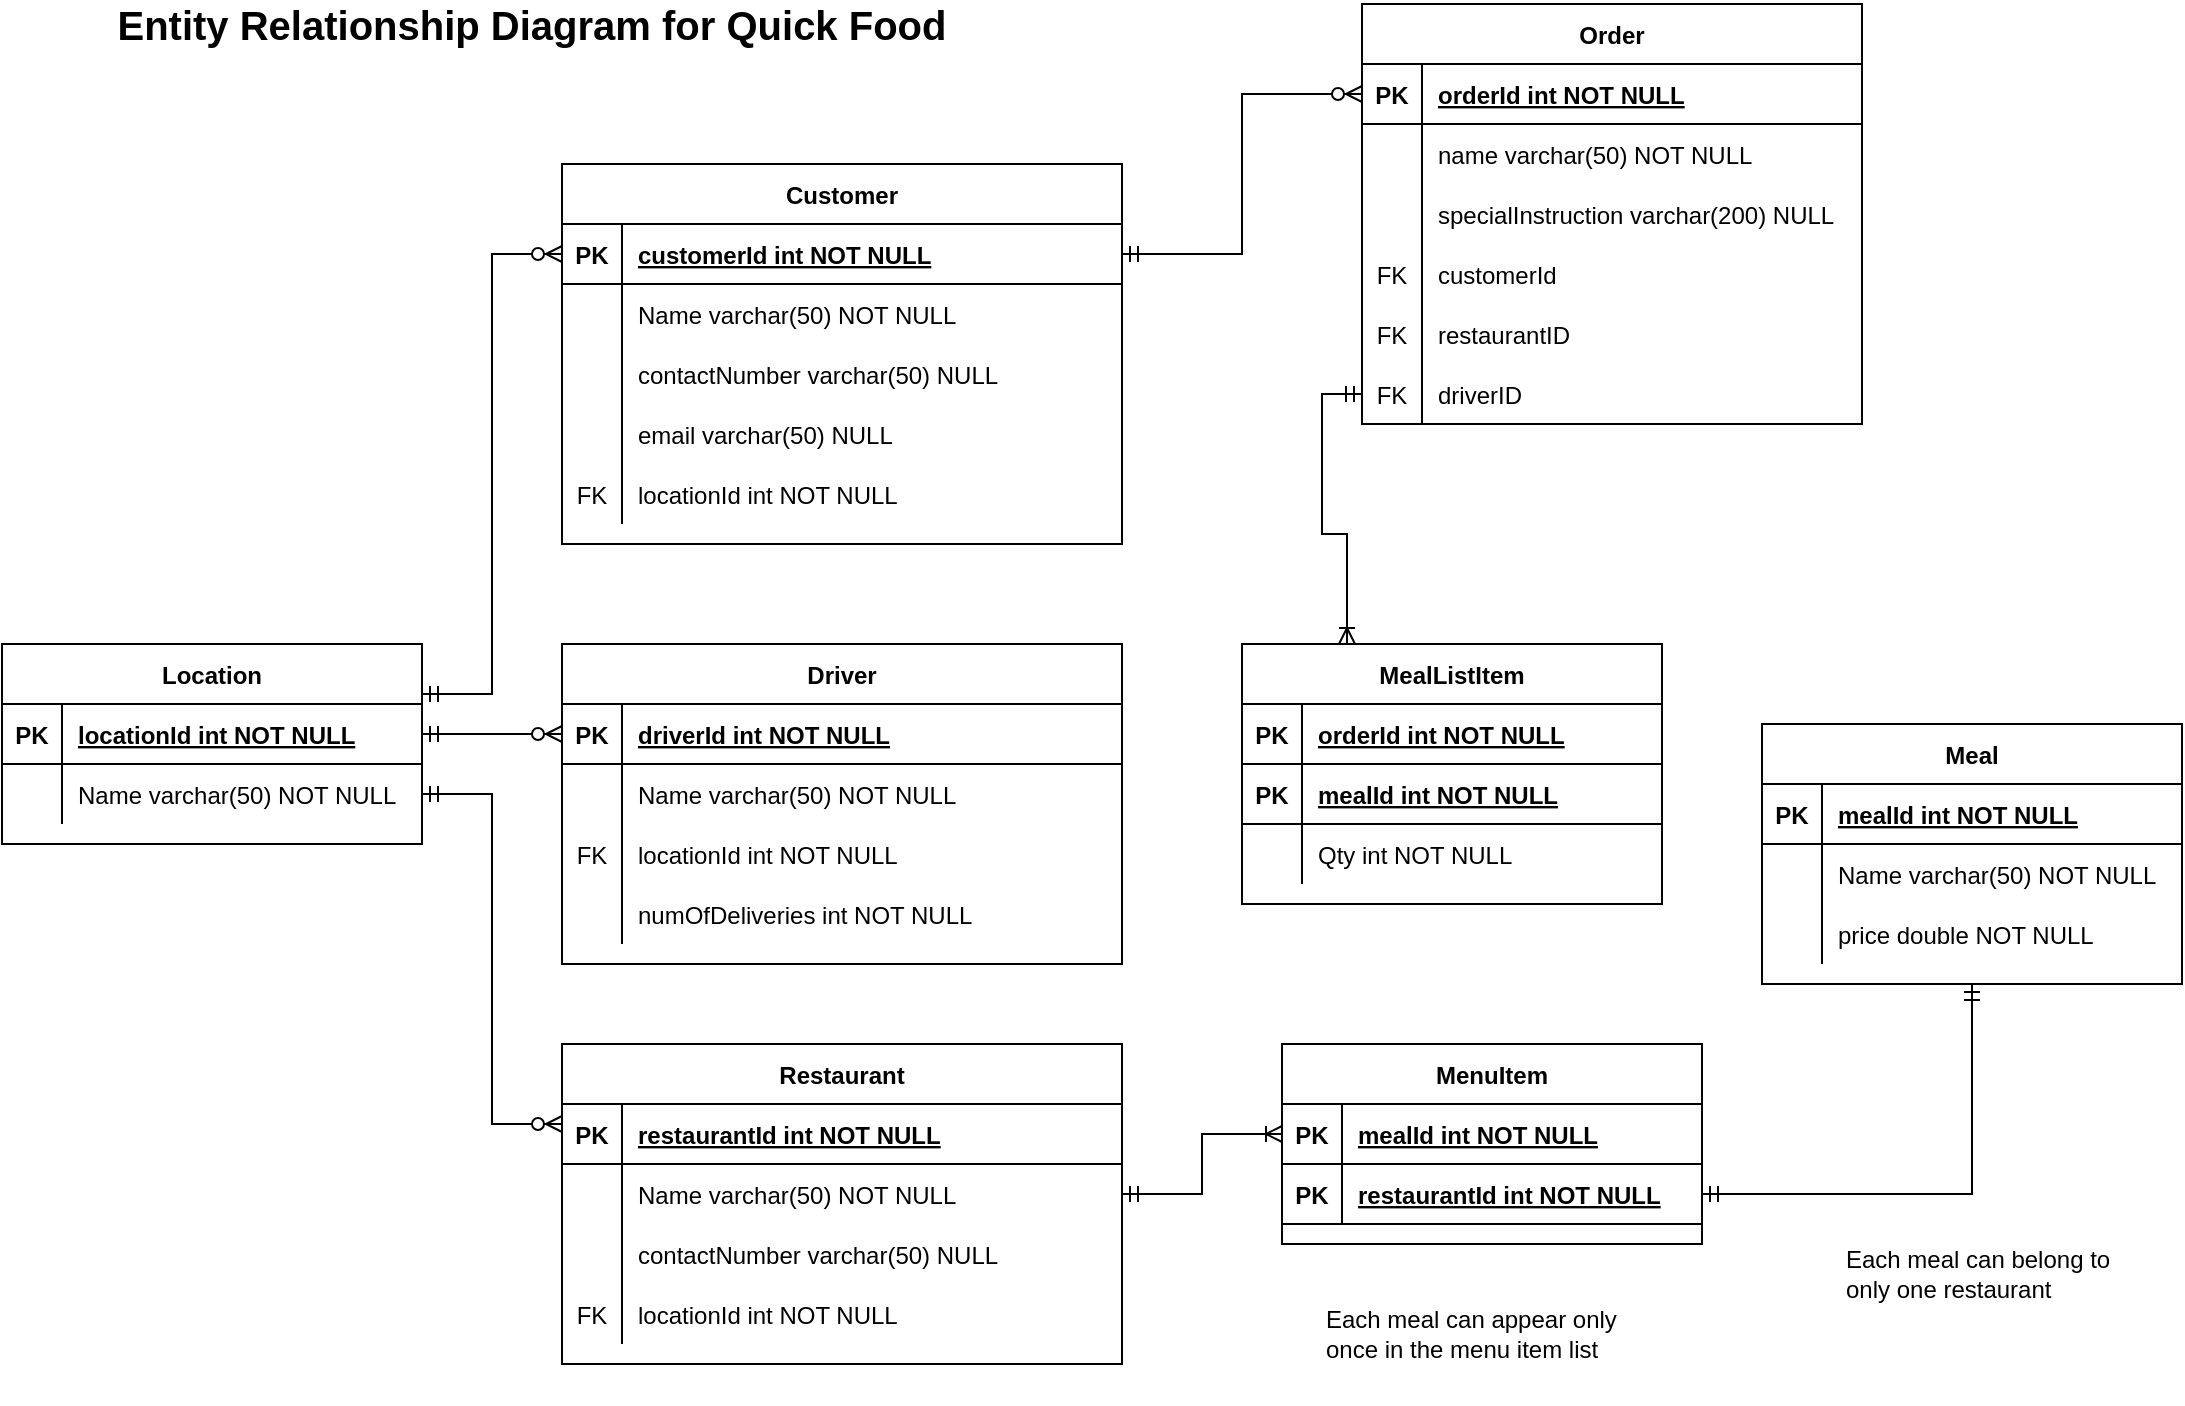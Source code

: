 <mxfile version="14.4.3" type="onedrive"><diagram id="R2lEEEUBdFMjLlhIrx00" name="Page-1"><mxGraphModel dx="1248" dy="706" grid="1" gridSize="10" guides="0" tooltips="1" connect="1" arrows="1" fold="1" page="1" pageScale="1" pageWidth="1169" pageHeight="827" math="0" shadow="0" extFonts="Permanent Marker^https://fonts.googleapis.com/css?family=Permanent+Marker"><root><mxCell id="0"/><mxCell id="1" parent="0"/><mxCell id="C-vyLk0tnHw3VtMMgP7b-2" value="Customer" style="shape=table;startSize=30;container=1;collapsible=1;childLayout=tableLayout;fixedRows=1;rowLines=0;fontStyle=1;align=center;resizeLast=1;" parent="1" vertex="1"><mxGeometry x="320" y="120" width="280" height="190" as="geometry"/></mxCell><mxCell id="C-vyLk0tnHw3VtMMgP7b-3" value="" style="shape=partialRectangle;collapsible=0;dropTarget=0;pointerEvents=0;fillColor=none;points=[[0,0.5],[1,0.5]];portConstraint=eastwest;top=0;left=0;right=0;bottom=1;" parent="C-vyLk0tnHw3VtMMgP7b-2" vertex="1"><mxGeometry y="30" width="280" height="30" as="geometry"/></mxCell><mxCell id="C-vyLk0tnHw3VtMMgP7b-4" value="PK" style="shape=partialRectangle;overflow=hidden;connectable=0;fillColor=none;top=0;left=0;bottom=0;right=0;fontStyle=1;" parent="C-vyLk0tnHw3VtMMgP7b-3" vertex="1"><mxGeometry width="30" height="30" as="geometry"/></mxCell><mxCell id="C-vyLk0tnHw3VtMMgP7b-5" value="customerId int NOT NULL " style="shape=partialRectangle;overflow=hidden;connectable=0;fillColor=none;top=0;left=0;bottom=0;right=0;align=left;spacingLeft=6;fontStyle=5;" parent="C-vyLk0tnHw3VtMMgP7b-3" vertex="1"><mxGeometry x="30" width="250" height="30" as="geometry"/></mxCell><mxCell id="C-vyLk0tnHw3VtMMgP7b-6" value="" style="shape=partialRectangle;collapsible=0;dropTarget=0;pointerEvents=0;fillColor=none;points=[[0,0.5],[1,0.5]];portConstraint=eastwest;top=0;left=0;right=0;bottom=0;" parent="C-vyLk0tnHw3VtMMgP7b-2" vertex="1"><mxGeometry y="60" width="280" height="30" as="geometry"/></mxCell><mxCell id="C-vyLk0tnHw3VtMMgP7b-7" value="" style="shape=partialRectangle;overflow=hidden;connectable=0;fillColor=none;top=0;left=0;bottom=0;right=0;" parent="C-vyLk0tnHw3VtMMgP7b-6" vertex="1"><mxGeometry width="30" height="30" as="geometry"/></mxCell><mxCell id="C-vyLk0tnHw3VtMMgP7b-8" value="Name varchar(50) NOT NULL" style="shape=partialRectangle;overflow=hidden;connectable=0;fillColor=none;top=0;left=0;bottom=0;right=0;align=left;spacingLeft=6;" parent="C-vyLk0tnHw3VtMMgP7b-6" vertex="1"><mxGeometry x="30" width="250" height="30" as="geometry"/></mxCell><mxCell id="C-vyLk0tnHw3VtMMgP7b-9" value="" style="shape=partialRectangle;collapsible=0;dropTarget=0;pointerEvents=0;fillColor=none;points=[[0,0.5],[1,0.5]];portConstraint=eastwest;top=0;left=0;right=0;bottom=0;" parent="C-vyLk0tnHw3VtMMgP7b-2" vertex="1"><mxGeometry y="90" width="280" height="30" as="geometry"/></mxCell><mxCell id="C-vyLk0tnHw3VtMMgP7b-10" value="" style="shape=partialRectangle;overflow=hidden;connectable=0;fillColor=none;top=0;left=0;bottom=0;right=0;" parent="C-vyLk0tnHw3VtMMgP7b-9" vertex="1"><mxGeometry width="30" height="30" as="geometry"/></mxCell><mxCell id="C-vyLk0tnHw3VtMMgP7b-11" value="contactNumber varchar(50) NULL" style="shape=partialRectangle;overflow=hidden;connectable=0;fillColor=none;top=0;left=0;bottom=0;right=0;align=left;spacingLeft=6;" parent="C-vyLk0tnHw3VtMMgP7b-9" vertex="1"><mxGeometry x="30" width="250" height="30" as="geometry"/></mxCell><mxCell id="MrXuu_fUIEyYqoMgi3BL-44" style="shape=partialRectangle;collapsible=0;dropTarget=0;pointerEvents=0;fillColor=none;points=[[0,0.5],[1,0.5]];portConstraint=eastwest;top=0;left=0;right=0;bottom=0;" vertex="1" parent="C-vyLk0tnHw3VtMMgP7b-2"><mxGeometry y="120" width="280" height="30" as="geometry"/></mxCell><mxCell id="MrXuu_fUIEyYqoMgi3BL-45" style="shape=partialRectangle;overflow=hidden;connectable=0;fillColor=none;top=0;left=0;bottom=0;right=0;" vertex="1" parent="MrXuu_fUIEyYqoMgi3BL-44"><mxGeometry width="30" height="30" as="geometry"/></mxCell><mxCell id="MrXuu_fUIEyYqoMgi3BL-46" value="email varchar(50) NULL" style="shape=partialRectangle;overflow=hidden;connectable=0;fillColor=none;top=0;left=0;bottom=0;right=0;align=left;spacingLeft=6;" vertex="1" parent="MrXuu_fUIEyYqoMgi3BL-44"><mxGeometry x="30" width="250" height="30" as="geometry"/></mxCell><mxCell id="MrXuu_fUIEyYqoMgi3BL-41" style="shape=partialRectangle;collapsible=0;dropTarget=0;pointerEvents=0;fillColor=none;points=[[0,0.5],[1,0.5]];portConstraint=eastwest;top=0;left=0;right=0;bottom=0;" vertex="1" parent="C-vyLk0tnHw3VtMMgP7b-2"><mxGeometry y="150" width="280" height="30" as="geometry"/></mxCell><mxCell id="MrXuu_fUIEyYqoMgi3BL-42" value="FK" style="shape=partialRectangle;overflow=hidden;connectable=0;fillColor=none;top=0;left=0;bottom=0;right=0;" vertex="1" parent="MrXuu_fUIEyYqoMgi3BL-41"><mxGeometry width="30" height="30" as="geometry"/></mxCell><mxCell id="MrXuu_fUIEyYqoMgi3BL-43" value="locationId int NOT NULL" style="shape=partialRectangle;overflow=hidden;connectable=0;fillColor=none;top=0;left=0;bottom=0;right=0;align=left;spacingLeft=6;" vertex="1" parent="MrXuu_fUIEyYqoMgi3BL-41"><mxGeometry x="30" width="250" height="30" as="geometry"/></mxCell><mxCell id="C-vyLk0tnHw3VtMMgP7b-23" value="Order" style="shape=table;startSize=30;container=1;collapsible=1;childLayout=tableLayout;fixedRows=1;rowLines=0;fontStyle=1;align=center;resizeLast=1;" parent="1" vertex="1"><mxGeometry x="720" y="40" width="250" height="210" as="geometry"><mxRectangle x="120" y="120" width="100" height="30" as="alternateBounds"/></mxGeometry></mxCell><mxCell id="C-vyLk0tnHw3VtMMgP7b-24" value="" style="shape=partialRectangle;collapsible=0;dropTarget=0;pointerEvents=0;fillColor=none;points=[[0,0.5],[1,0.5]];portConstraint=eastwest;top=0;left=0;right=0;bottom=1;" parent="C-vyLk0tnHw3VtMMgP7b-23" vertex="1"><mxGeometry y="30" width="250" height="30" as="geometry"/></mxCell><mxCell id="C-vyLk0tnHw3VtMMgP7b-25" value="PK" style="shape=partialRectangle;overflow=hidden;connectable=0;fillColor=none;top=0;left=0;bottom=0;right=0;fontStyle=1;" parent="C-vyLk0tnHw3VtMMgP7b-24" vertex="1"><mxGeometry width="30" height="30" as="geometry"/></mxCell><mxCell id="C-vyLk0tnHw3VtMMgP7b-26" value="orderId int NOT NULL " style="shape=partialRectangle;overflow=hidden;connectable=0;fillColor=none;top=0;left=0;bottom=0;right=0;align=left;spacingLeft=6;fontStyle=5;" parent="C-vyLk0tnHw3VtMMgP7b-24" vertex="1"><mxGeometry x="30" width="220" height="30" as="geometry"/></mxCell><mxCell id="C-vyLk0tnHw3VtMMgP7b-27" value="" style="shape=partialRectangle;collapsible=0;dropTarget=0;pointerEvents=0;fillColor=none;points=[[0,0.5],[1,0.5]];portConstraint=eastwest;top=0;left=0;right=0;bottom=0;" parent="C-vyLk0tnHw3VtMMgP7b-23" vertex="1"><mxGeometry y="60" width="250" height="30" as="geometry"/></mxCell><mxCell id="C-vyLk0tnHw3VtMMgP7b-28" value="" style="shape=partialRectangle;overflow=hidden;connectable=0;fillColor=none;top=0;left=0;bottom=0;right=0;" parent="C-vyLk0tnHw3VtMMgP7b-27" vertex="1"><mxGeometry width="30" height="30" as="geometry"/></mxCell><mxCell id="C-vyLk0tnHw3VtMMgP7b-29" value="name varchar(50) NOT NULL" style="shape=partialRectangle;overflow=hidden;connectable=0;fillColor=none;top=0;left=0;bottom=0;right=0;align=left;spacingLeft=6;" parent="C-vyLk0tnHw3VtMMgP7b-27" vertex="1"><mxGeometry x="30" width="220" height="30" as="geometry"/></mxCell><mxCell id="MrXuu_fUIEyYqoMgi3BL-25" style="shape=partialRectangle;collapsible=0;dropTarget=0;pointerEvents=0;fillColor=none;points=[[0,0.5],[1,0.5]];portConstraint=eastwest;top=0;left=0;right=0;bottom=0;" vertex="1" parent="C-vyLk0tnHw3VtMMgP7b-23"><mxGeometry y="90" width="250" height="30" as="geometry"/></mxCell><mxCell id="MrXuu_fUIEyYqoMgi3BL-26" style="shape=partialRectangle;overflow=hidden;connectable=0;fillColor=none;top=0;left=0;bottom=0;right=0;" vertex="1" parent="MrXuu_fUIEyYqoMgi3BL-25"><mxGeometry width="30" height="30" as="geometry"/></mxCell><mxCell id="MrXuu_fUIEyYqoMgi3BL-27" value="specialInstruction varchar(200) NULL" style="shape=partialRectangle;overflow=hidden;connectable=0;fillColor=none;top=0;left=0;bottom=0;right=0;align=left;spacingLeft=6;" vertex="1" parent="MrXuu_fUIEyYqoMgi3BL-25"><mxGeometry x="30" width="220" height="30" as="geometry"/></mxCell><mxCell id="MrXuu_fUIEyYqoMgi3BL-28" style="shape=partialRectangle;collapsible=0;dropTarget=0;pointerEvents=0;fillColor=none;points=[[0,0.5],[1,0.5]];portConstraint=eastwest;top=0;left=0;right=0;bottom=0;" vertex="1" parent="C-vyLk0tnHw3VtMMgP7b-23"><mxGeometry y="120" width="250" height="30" as="geometry"/></mxCell><mxCell id="MrXuu_fUIEyYqoMgi3BL-29" value="FK" style="shape=partialRectangle;overflow=hidden;connectable=0;fillColor=none;top=0;left=0;bottom=0;right=0;" vertex="1" parent="MrXuu_fUIEyYqoMgi3BL-28"><mxGeometry width="30" height="30" as="geometry"/></mxCell><mxCell id="MrXuu_fUIEyYqoMgi3BL-30" value="customerId" style="shape=partialRectangle;overflow=hidden;connectable=0;fillColor=none;top=0;left=0;bottom=0;right=0;align=left;spacingLeft=6;" vertex="1" parent="MrXuu_fUIEyYqoMgi3BL-28"><mxGeometry x="30" width="220" height="30" as="geometry"/></mxCell><mxCell id="MrXuu_fUIEyYqoMgi3BL-34" style="shape=partialRectangle;collapsible=0;dropTarget=0;pointerEvents=0;fillColor=none;points=[[0,0.5],[1,0.5]];portConstraint=eastwest;top=0;left=0;right=0;bottom=0;" vertex="1" parent="C-vyLk0tnHw3VtMMgP7b-23"><mxGeometry y="150" width="250" height="30" as="geometry"/></mxCell><mxCell id="MrXuu_fUIEyYqoMgi3BL-35" value="FK" style="shape=partialRectangle;overflow=hidden;connectable=0;fillColor=none;top=0;left=0;bottom=0;right=0;" vertex="1" parent="MrXuu_fUIEyYqoMgi3BL-34"><mxGeometry width="30" height="30" as="geometry"/></mxCell><mxCell id="MrXuu_fUIEyYqoMgi3BL-36" value="restaurantID" style="shape=partialRectangle;overflow=hidden;connectable=0;fillColor=none;top=0;left=0;bottom=0;right=0;align=left;spacingLeft=6;" vertex="1" parent="MrXuu_fUIEyYqoMgi3BL-34"><mxGeometry x="30" width="220" height="30" as="geometry"/></mxCell><mxCell id="MrXuu_fUIEyYqoMgi3BL-31" style="shape=partialRectangle;collapsible=0;dropTarget=0;pointerEvents=0;fillColor=none;points=[[0,0.5],[1,0.5]];portConstraint=eastwest;top=0;left=0;right=0;bottom=0;" vertex="1" parent="C-vyLk0tnHw3VtMMgP7b-23"><mxGeometry y="180" width="250" height="30" as="geometry"/></mxCell><mxCell id="MrXuu_fUIEyYqoMgi3BL-32" value="FK" style="shape=partialRectangle;overflow=hidden;connectable=0;fillColor=none;top=0;left=0;bottom=0;right=0;" vertex="1" parent="MrXuu_fUIEyYqoMgi3BL-31"><mxGeometry width="30" height="30" as="geometry"/></mxCell><mxCell id="MrXuu_fUIEyYqoMgi3BL-33" value="driverID" style="shape=partialRectangle;overflow=hidden;connectable=0;fillColor=none;top=0;left=0;bottom=0;right=0;align=left;spacingLeft=6;" vertex="1" parent="MrXuu_fUIEyYqoMgi3BL-31"><mxGeometry x="30" width="220" height="30" as="geometry"/></mxCell><mxCell id="MrXuu_fUIEyYqoMgi3BL-37" value="Entity Relationship Diagram for Quick Food" style="text;html=1;strokeColor=none;fillColor=none;align=center;verticalAlign=middle;whiteSpace=wrap;rounded=0;fontStyle=1;fontSize=20;" vertex="1" parent="1"><mxGeometry x="40" y="40" width="530" height="20" as="geometry"/></mxCell><mxCell id="MrXuu_fUIEyYqoMgi3BL-47" style="edgeStyle=orthogonalEdgeStyle;rounded=0;orthogonalLoop=1;jettySize=auto;html=1;entryX=0;entryY=0.5;entryDx=0;entryDy=0;endArrow=ERzeroToMany;endFill=1;startArrow=ERmandOne;startFill=0;" edge="1" parent="1" source="C-vyLk0tnHw3VtMMgP7b-3" target="C-vyLk0tnHw3VtMMgP7b-24"><mxGeometry relative="1" as="geometry"/></mxCell><mxCell id="MrXuu_fUIEyYqoMgi3BL-48" value="Driver" style="shape=table;startSize=30;container=1;collapsible=1;childLayout=tableLayout;fixedRows=1;rowLines=0;fontStyle=1;align=center;resizeLast=1;" vertex="1" parent="1"><mxGeometry x="320" y="360" width="280" height="160" as="geometry"/></mxCell><mxCell id="MrXuu_fUIEyYqoMgi3BL-49" value="" style="shape=partialRectangle;collapsible=0;dropTarget=0;pointerEvents=0;fillColor=none;points=[[0,0.5],[1,0.5]];portConstraint=eastwest;top=0;left=0;right=0;bottom=1;" vertex="1" parent="MrXuu_fUIEyYqoMgi3BL-48"><mxGeometry y="30" width="280" height="30" as="geometry"/></mxCell><mxCell id="MrXuu_fUIEyYqoMgi3BL-50" value="PK" style="shape=partialRectangle;overflow=hidden;connectable=0;fillColor=none;top=0;left=0;bottom=0;right=0;fontStyle=1;" vertex="1" parent="MrXuu_fUIEyYqoMgi3BL-49"><mxGeometry width="30" height="30" as="geometry"/></mxCell><mxCell id="MrXuu_fUIEyYqoMgi3BL-51" value="driverId int NOT NULL " style="shape=partialRectangle;overflow=hidden;connectable=0;fillColor=none;top=0;left=0;bottom=0;right=0;align=left;spacingLeft=6;fontStyle=5;" vertex="1" parent="MrXuu_fUIEyYqoMgi3BL-49"><mxGeometry x="30" width="250" height="30" as="geometry"/></mxCell><mxCell id="MrXuu_fUIEyYqoMgi3BL-52" value="" style="shape=partialRectangle;collapsible=0;dropTarget=0;pointerEvents=0;fillColor=none;points=[[0,0.5],[1,0.5]];portConstraint=eastwest;top=0;left=0;right=0;bottom=0;" vertex="1" parent="MrXuu_fUIEyYqoMgi3BL-48"><mxGeometry y="60" width="280" height="30" as="geometry"/></mxCell><mxCell id="MrXuu_fUIEyYqoMgi3BL-53" value="" style="shape=partialRectangle;overflow=hidden;connectable=0;fillColor=none;top=0;left=0;bottom=0;right=0;" vertex="1" parent="MrXuu_fUIEyYqoMgi3BL-52"><mxGeometry width="30" height="30" as="geometry"/></mxCell><mxCell id="MrXuu_fUIEyYqoMgi3BL-54" value="Name varchar(50) NOT NULL" style="shape=partialRectangle;overflow=hidden;connectable=0;fillColor=none;top=0;left=0;bottom=0;right=0;align=left;spacingLeft=6;" vertex="1" parent="MrXuu_fUIEyYqoMgi3BL-52"><mxGeometry x="30" width="250" height="30" as="geometry"/></mxCell><mxCell id="MrXuu_fUIEyYqoMgi3BL-61" style="shape=partialRectangle;collapsible=0;dropTarget=0;pointerEvents=0;fillColor=none;points=[[0,0.5],[1,0.5]];portConstraint=eastwest;top=0;left=0;right=0;bottom=0;" vertex="1" parent="MrXuu_fUIEyYqoMgi3BL-48"><mxGeometry y="90" width="280" height="30" as="geometry"/></mxCell><mxCell id="MrXuu_fUIEyYqoMgi3BL-62" value="FK" style="shape=partialRectangle;overflow=hidden;connectable=0;fillColor=none;top=0;left=0;bottom=0;right=0;" vertex="1" parent="MrXuu_fUIEyYqoMgi3BL-61"><mxGeometry width="30" height="30" as="geometry"/></mxCell><mxCell id="MrXuu_fUIEyYqoMgi3BL-63" value="locationId int NOT NULL" style="shape=partialRectangle;overflow=hidden;connectable=0;fillColor=none;top=0;left=0;bottom=0;right=0;align=left;spacingLeft=6;" vertex="1" parent="MrXuu_fUIEyYqoMgi3BL-61"><mxGeometry x="30" width="250" height="30" as="geometry"/></mxCell><mxCell id="MrXuu_fUIEyYqoMgi3BL-64" style="shape=partialRectangle;collapsible=0;dropTarget=0;pointerEvents=0;fillColor=none;points=[[0,0.5],[1,0.5]];portConstraint=eastwest;top=0;left=0;right=0;bottom=0;" vertex="1" parent="MrXuu_fUIEyYqoMgi3BL-48"><mxGeometry y="120" width="280" height="30" as="geometry"/></mxCell><mxCell id="MrXuu_fUIEyYqoMgi3BL-65" style="shape=partialRectangle;overflow=hidden;connectable=0;fillColor=none;top=0;left=0;bottom=0;right=0;" vertex="1" parent="MrXuu_fUIEyYqoMgi3BL-64"><mxGeometry width="30" height="30" as="geometry"/></mxCell><mxCell id="MrXuu_fUIEyYqoMgi3BL-66" value="numOfDeliveries int NOT NULL" style="shape=partialRectangle;overflow=hidden;connectable=0;fillColor=none;top=0;left=0;bottom=0;right=0;align=left;spacingLeft=6;" vertex="1" parent="MrXuu_fUIEyYqoMgi3BL-64"><mxGeometry x="30" width="250" height="30" as="geometry"/></mxCell><mxCell id="MrXuu_fUIEyYqoMgi3BL-67" value="Restaurant" style="shape=table;startSize=30;container=1;collapsible=1;childLayout=tableLayout;fixedRows=1;rowLines=0;fontStyle=1;align=center;resizeLast=1;" vertex="1" parent="1"><mxGeometry x="320" y="560" width="280" height="160" as="geometry"/></mxCell><mxCell id="MrXuu_fUIEyYqoMgi3BL-68" value="" style="shape=partialRectangle;collapsible=0;dropTarget=0;pointerEvents=0;fillColor=none;points=[[0,0.5],[1,0.5]];portConstraint=eastwest;top=0;left=0;right=0;bottom=1;" vertex="1" parent="MrXuu_fUIEyYqoMgi3BL-67"><mxGeometry y="30" width="280" height="30" as="geometry"/></mxCell><mxCell id="MrXuu_fUIEyYqoMgi3BL-69" value="PK" style="shape=partialRectangle;overflow=hidden;connectable=0;fillColor=none;top=0;left=0;bottom=0;right=0;fontStyle=1;" vertex="1" parent="MrXuu_fUIEyYqoMgi3BL-68"><mxGeometry width="30" height="30" as="geometry"/></mxCell><mxCell id="MrXuu_fUIEyYqoMgi3BL-70" value="restaurantId int NOT NULL " style="shape=partialRectangle;overflow=hidden;connectable=0;fillColor=none;top=0;left=0;bottom=0;right=0;align=left;spacingLeft=6;fontStyle=5;" vertex="1" parent="MrXuu_fUIEyYqoMgi3BL-68"><mxGeometry x="30" width="250" height="30" as="geometry"/></mxCell><mxCell id="MrXuu_fUIEyYqoMgi3BL-71" value="" style="shape=partialRectangle;collapsible=0;dropTarget=0;pointerEvents=0;fillColor=none;points=[[0,0.5],[1,0.5]];portConstraint=eastwest;top=0;left=0;right=0;bottom=0;" vertex="1" parent="MrXuu_fUIEyYqoMgi3BL-67"><mxGeometry y="60" width="280" height="30" as="geometry"/></mxCell><mxCell id="MrXuu_fUIEyYqoMgi3BL-72" value="" style="shape=partialRectangle;overflow=hidden;connectable=0;fillColor=none;top=0;left=0;bottom=0;right=0;" vertex="1" parent="MrXuu_fUIEyYqoMgi3BL-71"><mxGeometry width="30" height="30" as="geometry"/></mxCell><mxCell id="MrXuu_fUIEyYqoMgi3BL-73" value="Name varchar(50) NOT NULL" style="shape=partialRectangle;overflow=hidden;connectable=0;fillColor=none;top=0;left=0;bottom=0;right=0;align=left;spacingLeft=6;" vertex="1" parent="MrXuu_fUIEyYqoMgi3BL-71"><mxGeometry x="30" width="250" height="30" as="geometry"/></mxCell><mxCell id="MrXuu_fUIEyYqoMgi3BL-74" value="" style="shape=partialRectangle;collapsible=0;dropTarget=0;pointerEvents=0;fillColor=none;points=[[0,0.5],[1,0.5]];portConstraint=eastwest;top=0;left=0;right=0;bottom=0;" vertex="1" parent="MrXuu_fUIEyYqoMgi3BL-67"><mxGeometry y="90" width="280" height="30" as="geometry"/></mxCell><mxCell id="MrXuu_fUIEyYqoMgi3BL-75" value="" style="shape=partialRectangle;overflow=hidden;connectable=0;fillColor=none;top=0;left=0;bottom=0;right=0;" vertex="1" parent="MrXuu_fUIEyYqoMgi3BL-74"><mxGeometry width="30" height="30" as="geometry"/></mxCell><mxCell id="MrXuu_fUIEyYqoMgi3BL-76" value="contactNumber varchar(50) NULL" style="shape=partialRectangle;overflow=hidden;connectable=0;fillColor=none;top=0;left=0;bottom=0;right=0;align=left;spacingLeft=6;" vertex="1" parent="MrXuu_fUIEyYqoMgi3BL-74"><mxGeometry x="30" width="250" height="30" as="geometry"/></mxCell><mxCell id="MrXuu_fUIEyYqoMgi3BL-80" style="shape=partialRectangle;collapsible=0;dropTarget=0;pointerEvents=0;fillColor=none;points=[[0,0.5],[1,0.5]];portConstraint=eastwest;top=0;left=0;right=0;bottom=0;" vertex="1" parent="MrXuu_fUIEyYqoMgi3BL-67"><mxGeometry y="120" width="280" height="30" as="geometry"/></mxCell><mxCell id="MrXuu_fUIEyYqoMgi3BL-81" value="FK" style="shape=partialRectangle;overflow=hidden;connectable=0;fillColor=none;top=0;left=0;bottom=0;right=0;" vertex="1" parent="MrXuu_fUIEyYqoMgi3BL-80"><mxGeometry width="30" height="30" as="geometry"/></mxCell><mxCell id="MrXuu_fUIEyYqoMgi3BL-82" value="locationId int NOT NULL" style="shape=partialRectangle;overflow=hidden;connectable=0;fillColor=none;top=0;left=0;bottom=0;right=0;align=left;spacingLeft=6;" vertex="1" parent="MrXuu_fUIEyYqoMgi3BL-80"><mxGeometry x="30" width="250" height="30" as="geometry"/></mxCell><mxCell id="MrXuu_fUIEyYqoMgi3BL-83" value="Location" style="shape=table;startSize=30;container=1;collapsible=1;childLayout=tableLayout;fixedRows=1;rowLines=0;fontStyle=1;align=center;resizeLast=1;" vertex="1" parent="1"><mxGeometry x="40" y="360" width="210" height="100" as="geometry"/></mxCell><mxCell id="MrXuu_fUIEyYqoMgi3BL-84" value="" style="shape=partialRectangle;collapsible=0;dropTarget=0;pointerEvents=0;fillColor=none;points=[[0,0.5],[1,0.5]];portConstraint=eastwest;top=0;left=0;right=0;bottom=1;" vertex="1" parent="MrXuu_fUIEyYqoMgi3BL-83"><mxGeometry y="30" width="210" height="30" as="geometry"/></mxCell><mxCell id="MrXuu_fUIEyYqoMgi3BL-85" value="PK" style="shape=partialRectangle;overflow=hidden;connectable=0;fillColor=none;top=0;left=0;bottom=0;right=0;fontStyle=1;" vertex="1" parent="MrXuu_fUIEyYqoMgi3BL-84"><mxGeometry width="30" height="30" as="geometry"/></mxCell><mxCell id="MrXuu_fUIEyYqoMgi3BL-86" value="locationId int NOT NULL " style="shape=partialRectangle;overflow=hidden;connectable=0;fillColor=none;top=0;left=0;bottom=0;right=0;align=left;spacingLeft=6;fontStyle=5;" vertex="1" parent="MrXuu_fUIEyYqoMgi3BL-84"><mxGeometry x="30" width="180" height="30" as="geometry"/></mxCell><mxCell id="MrXuu_fUIEyYqoMgi3BL-87" value="" style="shape=partialRectangle;collapsible=0;dropTarget=0;pointerEvents=0;fillColor=none;points=[[0,0.5],[1,0.5]];portConstraint=eastwest;top=0;left=0;right=0;bottom=0;" vertex="1" parent="MrXuu_fUIEyYqoMgi3BL-83"><mxGeometry y="60" width="210" height="30" as="geometry"/></mxCell><mxCell id="MrXuu_fUIEyYqoMgi3BL-88" value="" style="shape=partialRectangle;overflow=hidden;connectable=0;fillColor=none;top=0;left=0;bottom=0;right=0;" vertex="1" parent="MrXuu_fUIEyYqoMgi3BL-87"><mxGeometry width="30" height="30" as="geometry"/></mxCell><mxCell id="MrXuu_fUIEyYqoMgi3BL-89" value="Name varchar(50) NOT NULL" style="shape=partialRectangle;overflow=hidden;connectable=0;fillColor=none;top=0;left=0;bottom=0;right=0;align=left;spacingLeft=6;" vertex="1" parent="MrXuu_fUIEyYqoMgi3BL-87"><mxGeometry x="30" width="180" height="30" as="geometry"/></mxCell><mxCell id="MrXuu_fUIEyYqoMgi3BL-96" style="edgeStyle=orthogonalEdgeStyle;rounded=0;orthogonalLoop=1;jettySize=auto;html=1;entryX=0;entryY=0.5;entryDx=0;entryDy=0;startArrow=ERmandOne;startFill=0;endArrow=ERzeroToMany;endFill=1;exitX=1;exitY=0.25;exitDx=0;exitDy=0;" edge="1" parent="1" source="MrXuu_fUIEyYqoMgi3BL-83" target="C-vyLk0tnHw3VtMMgP7b-3"><mxGeometry relative="1" as="geometry"/></mxCell><mxCell id="MrXuu_fUIEyYqoMgi3BL-97" style="edgeStyle=orthogonalEdgeStyle;rounded=0;orthogonalLoop=1;jettySize=auto;html=1;entryX=0;entryY=0.5;entryDx=0;entryDy=0;startArrow=ERmandOne;startFill=0;endArrow=ERzeroToMany;endFill=1;" edge="1" parent="1" source="MrXuu_fUIEyYqoMgi3BL-84" target="MrXuu_fUIEyYqoMgi3BL-49"><mxGeometry relative="1" as="geometry"/></mxCell><mxCell id="MrXuu_fUIEyYqoMgi3BL-98" style="edgeStyle=orthogonalEdgeStyle;rounded=0;orthogonalLoop=1;jettySize=auto;html=1;entryX=0;entryY=0.25;entryDx=0;entryDy=0;startArrow=ERmandOne;startFill=0;endArrow=ERzeroToMany;endFill=1;" edge="1" parent="1" source="MrXuu_fUIEyYqoMgi3BL-87" target="MrXuu_fUIEyYqoMgi3BL-67"><mxGeometry relative="1" as="geometry"/></mxCell><mxCell id="MrXuu_fUIEyYqoMgi3BL-99" value="Meal" style="shape=table;startSize=30;container=1;collapsible=1;childLayout=tableLayout;fixedRows=1;rowLines=0;fontStyle=1;align=center;resizeLast=1;" vertex="1" parent="1"><mxGeometry x="920" y="400" width="210" height="130" as="geometry"/></mxCell><mxCell id="MrXuu_fUIEyYqoMgi3BL-100" value="" style="shape=partialRectangle;collapsible=0;dropTarget=0;pointerEvents=0;fillColor=none;points=[[0,0.5],[1,0.5]];portConstraint=eastwest;top=0;left=0;right=0;bottom=1;" vertex="1" parent="MrXuu_fUIEyYqoMgi3BL-99"><mxGeometry y="30" width="210" height="30" as="geometry"/></mxCell><mxCell id="MrXuu_fUIEyYqoMgi3BL-101" value="PK" style="shape=partialRectangle;overflow=hidden;connectable=0;fillColor=none;top=0;left=0;bottom=0;right=0;fontStyle=1;" vertex="1" parent="MrXuu_fUIEyYqoMgi3BL-100"><mxGeometry width="30" height="30" as="geometry"/></mxCell><mxCell id="MrXuu_fUIEyYqoMgi3BL-102" value="mealId int NOT NULL " style="shape=partialRectangle;overflow=hidden;connectable=0;fillColor=none;top=0;left=0;bottom=0;right=0;align=left;spacingLeft=6;fontStyle=5;" vertex="1" parent="MrXuu_fUIEyYqoMgi3BL-100"><mxGeometry x="30" width="180" height="30" as="geometry"/></mxCell><mxCell id="MrXuu_fUIEyYqoMgi3BL-103" value="" style="shape=partialRectangle;collapsible=0;dropTarget=0;pointerEvents=0;fillColor=none;points=[[0,0.5],[1,0.5]];portConstraint=eastwest;top=0;left=0;right=0;bottom=0;" vertex="1" parent="MrXuu_fUIEyYqoMgi3BL-99"><mxGeometry y="60" width="210" height="30" as="geometry"/></mxCell><mxCell id="MrXuu_fUIEyYqoMgi3BL-104" value="" style="shape=partialRectangle;overflow=hidden;connectable=0;fillColor=none;top=0;left=0;bottom=0;right=0;" vertex="1" parent="MrXuu_fUIEyYqoMgi3BL-103"><mxGeometry width="30" height="30" as="geometry"/></mxCell><mxCell id="MrXuu_fUIEyYqoMgi3BL-105" value="Name varchar(50) NOT NULL" style="shape=partialRectangle;overflow=hidden;connectable=0;fillColor=none;top=0;left=0;bottom=0;right=0;align=left;spacingLeft=6;" vertex="1" parent="MrXuu_fUIEyYqoMgi3BL-103"><mxGeometry x="30" width="180" height="30" as="geometry"/></mxCell><mxCell id="MrXuu_fUIEyYqoMgi3BL-109" style="shape=partialRectangle;collapsible=0;dropTarget=0;pointerEvents=0;fillColor=none;points=[[0,0.5],[1,0.5]];portConstraint=eastwest;top=0;left=0;right=0;bottom=0;" vertex="1" parent="MrXuu_fUIEyYqoMgi3BL-99"><mxGeometry y="90" width="210" height="30" as="geometry"/></mxCell><mxCell id="MrXuu_fUIEyYqoMgi3BL-110" value="" style="shape=partialRectangle;overflow=hidden;connectable=0;fillColor=none;top=0;left=0;bottom=0;right=0;" vertex="1" parent="MrXuu_fUIEyYqoMgi3BL-109"><mxGeometry width="30" height="30" as="geometry"/></mxCell><mxCell id="MrXuu_fUIEyYqoMgi3BL-111" value="price double NOT NULL" style="shape=partialRectangle;overflow=hidden;connectable=0;fillColor=none;top=0;left=0;bottom=0;right=0;align=left;spacingLeft=6;" vertex="1" parent="MrXuu_fUIEyYqoMgi3BL-109"><mxGeometry x="30" width="180" height="30" as="geometry"/></mxCell><mxCell id="MrXuu_fUIEyYqoMgi3BL-112" value="MenuItem" style="shape=table;startSize=30;container=1;collapsible=1;childLayout=tableLayout;fixedRows=1;rowLines=0;fontStyle=1;align=center;resizeLast=1;" vertex="1" parent="1"><mxGeometry x="680" y="560" width="210" height="100" as="geometry"/></mxCell><mxCell id="MrXuu_fUIEyYqoMgi3BL-113" value="" style="shape=partialRectangle;collapsible=0;dropTarget=0;pointerEvents=0;fillColor=none;points=[[0,0.5],[1,0.5]];portConstraint=eastwest;top=0;left=0;right=0;bottom=1;" vertex="1" parent="MrXuu_fUIEyYqoMgi3BL-112"><mxGeometry y="30" width="210" height="30" as="geometry"/></mxCell><mxCell id="MrXuu_fUIEyYqoMgi3BL-114" value="PK" style="shape=partialRectangle;overflow=hidden;connectable=0;fillColor=none;top=0;left=0;bottom=0;right=0;fontStyle=1;" vertex="1" parent="MrXuu_fUIEyYqoMgi3BL-113"><mxGeometry width="30" height="30" as="geometry"/></mxCell><mxCell id="MrXuu_fUIEyYqoMgi3BL-115" value="mealId int NOT NULL " style="shape=partialRectangle;overflow=hidden;connectable=0;fillColor=none;top=0;left=0;bottom=0;right=0;align=left;spacingLeft=6;fontStyle=5;" vertex="1" parent="MrXuu_fUIEyYqoMgi3BL-113"><mxGeometry x="30" width="180" height="30" as="geometry"/></mxCell><mxCell id="MrXuu_fUIEyYqoMgi3BL-122" style="shape=partialRectangle;collapsible=0;dropTarget=0;pointerEvents=0;fillColor=none;points=[[0,0.5],[1,0.5]];portConstraint=eastwest;top=0;left=0;right=0;bottom=1;" vertex="1" parent="MrXuu_fUIEyYqoMgi3BL-112"><mxGeometry y="60" width="210" height="30" as="geometry"/></mxCell><mxCell id="MrXuu_fUIEyYqoMgi3BL-123" value="PK" style="shape=partialRectangle;overflow=hidden;connectable=0;fillColor=none;top=0;left=0;bottom=0;right=0;fontStyle=1;" vertex="1" parent="MrXuu_fUIEyYqoMgi3BL-122"><mxGeometry width="30" height="30" as="geometry"/></mxCell><mxCell id="MrXuu_fUIEyYqoMgi3BL-124" value="restaurantId int NOT NULL" style="shape=partialRectangle;overflow=hidden;connectable=0;fillColor=none;top=0;left=0;bottom=0;right=0;align=left;spacingLeft=6;fontStyle=5;" vertex="1" parent="MrXuu_fUIEyYqoMgi3BL-122"><mxGeometry x="30" width="180" height="30" as="geometry"/></mxCell><mxCell id="MrXuu_fUIEyYqoMgi3BL-125" style="edgeStyle=orthogonalEdgeStyle;rounded=0;orthogonalLoop=1;jettySize=auto;html=1;exitX=1;exitY=0.5;exitDx=0;exitDy=0;entryX=0;entryY=0.5;entryDx=0;entryDy=0;startArrow=ERmandOne;startFill=0;endArrow=ERoneToMany;endFill=0;" edge="1" parent="1" source="MrXuu_fUIEyYqoMgi3BL-71" target="MrXuu_fUIEyYqoMgi3BL-113"><mxGeometry relative="1" as="geometry"/></mxCell><mxCell id="MrXuu_fUIEyYqoMgi3BL-126" style="edgeStyle=orthogonalEdgeStyle;rounded=0;orthogonalLoop=1;jettySize=auto;html=1;entryX=0.5;entryY=1;entryDx=0;entryDy=0;startArrow=ERmandOne;startFill=0;endArrow=ERmandOne;endFill=0;" edge="1" parent="1" source="MrXuu_fUIEyYqoMgi3BL-122" target="MrXuu_fUIEyYqoMgi3BL-99"><mxGeometry relative="1" as="geometry"/></mxCell><mxCell id="MrXuu_fUIEyYqoMgi3BL-127" value="Each meal can belong to only one restaurant" style="text;html=1;strokeColor=none;fillColor=none;align=left;verticalAlign=middle;whiteSpace=wrap;rounded=0;" vertex="1" parent="1"><mxGeometry x="960" y="640" width="150" height="70" as="geometry"/></mxCell><mxCell id="MrXuu_fUIEyYqoMgi3BL-128" value="Each meal can appear only once in the menu item list" style="text;html=1;strokeColor=none;fillColor=none;align=left;verticalAlign=middle;whiteSpace=wrap;rounded=0;" vertex="1" parent="1"><mxGeometry x="700" y="670" width="150" height="70" as="geometry"/></mxCell><mxCell id="MrXuu_fUIEyYqoMgi3BL-140" value="MealListItem" style="shape=table;startSize=30;container=1;collapsible=1;childLayout=tableLayout;fixedRows=1;rowLines=0;fontStyle=1;align=center;resizeLast=1;" vertex="1" parent="1"><mxGeometry x="660" y="360" width="210" height="130" as="geometry"/></mxCell><mxCell id="MrXuu_fUIEyYqoMgi3BL-141" value="" style="shape=partialRectangle;collapsible=0;dropTarget=0;pointerEvents=0;fillColor=none;points=[[0,0.5],[1,0.5]];portConstraint=eastwest;top=0;left=0;right=0;bottom=1;" vertex="1" parent="MrXuu_fUIEyYqoMgi3BL-140"><mxGeometry y="30" width="210" height="30" as="geometry"/></mxCell><mxCell id="MrXuu_fUIEyYqoMgi3BL-142" value="PK" style="shape=partialRectangle;overflow=hidden;connectable=0;fillColor=none;top=0;left=0;bottom=0;right=0;fontStyle=1;" vertex="1" parent="MrXuu_fUIEyYqoMgi3BL-141"><mxGeometry width="30" height="30" as="geometry"/></mxCell><mxCell id="MrXuu_fUIEyYqoMgi3BL-143" value="orderId int NOT NULL " style="shape=partialRectangle;overflow=hidden;connectable=0;fillColor=none;top=0;left=0;bottom=0;right=0;align=left;spacingLeft=6;fontStyle=5;" vertex="1" parent="MrXuu_fUIEyYqoMgi3BL-141"><mxGeometry x="30" width="180" height="30" as="geometry"/></mxCell><mxCell id="MrXuu_fUIEyYqoMgi3BL-150" style="shape=partialRectangle;collapsible=0;dropTarget=0;pointerEvents=0;fillColor=none;points=[[0,0.5],[1,0.5]];portConstraint=eastwest;top=0;left=0;right=0;bottom=1;" vertex="1" parent="MrXuu_fUIEyYqoMgi3BL-140"><mxGeometry y="60" width="210" height="30" as="geometry"/></mxCell><mxCell id="MrXuu_fUIEyYqoMgi3BL-151" value="PK" style="shape=partialRectangle;overflow=hidden;connectable=0;fillColor=none;top=0;left=0;bottom=0;right=0;fontStyle=1;" vertex="1" parent="MrXuu_fUIEyYqoMgi3BL-150"><mxGeometry width="30" height="30" as="geometry"/></mxCell><mxCell id="MrXuu_fUIEyYqoMgi3BL-152" value="mealId int NOT NULL" style="shape=partialRectangle;overflow=hidden;connectable=0;fillColor=none;top=0;left=0;bottom=0;right=0;align=left;spacingLeft=6;fontStyle=5;" vertex="1" parent="MrXuu_fUIEyYqoMgi3BL-150"><mxGeometry x="30" width="180" height="30" as="geometry"/></mxCell><mxCell id="MrXuu_fUIEyYqoMgi3BL-144" value="" style="shape=partialRectangle;collapsible=0;dropTarget=0;pointerEvents=0;fillColor=none;points=[[0,0.5],[1,0.5]];portConstraint=eastwest;top=0;left=0;right=0;bottom=0;" vertex="1" parent="MrXuu_fUIEyYqoMgi3BL-140"><mxGeometry y="90" width="210" height="30" as="geometry"/></mxCell><mxCell id="MrXuu_fUIEyYqoMgi3BL-145" value="" style="shape=partialRectangle;overflow=hidden;connectable=0;fillColor=none;top=0;left=0;bottom=0;right=0;" vertex="1" parent="MrXuu_fUIEyYqoMgi3BL-144"><mxGeometry width="30" height="30" as="geometry"/></mxCell><mxCell id="MrXuu_fUIEyYqoMgi3BL-146" value="Qty int NOT NULL" style="shape=partialRectangle;overflow=hidden;connectable=0;fillColor=none;top=0;left=0;bottom=0;right=0;align=left;spacingLeft=6;" vertex="1" parent="MrXuu_fUIEyYqoMgi3BL-144"><mxGeometry x="30" width="180" height="30" as="geometry"/></mxCell><mxCell id="MrXuu_fUIEyYqoMgi3BL-156" style="edgeStyle=orthogonalEdgeStyle;rounded=0;orthogonalLoop=1;jettySize=auto;html=1;entryX=0.25;entryY=0;entryDx=0;entryDy=0;startArrow=ERmandOne;startFill=0;endArrow=ERoneToMany;endFill=0;exitX=0;exitY=0.5;exitDx=0;exitDy=0;" edge="1" parent="1" source="MrXuu_fUIEyYqoMgi3BL-31" target="MrXuu_fUIEyYqoMgi3BL-140"><mxGeometry relative="1" as="geometry"/></mxCell></root></mxGraphModel></diagram></mxfile>